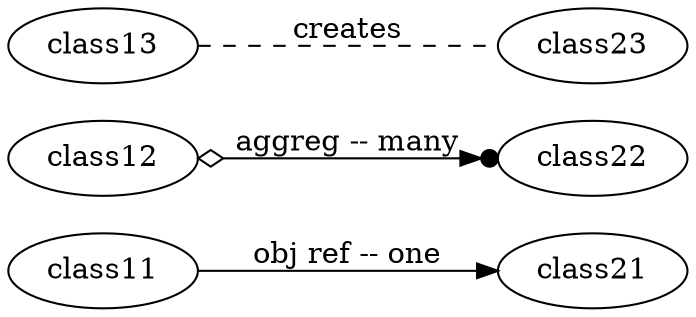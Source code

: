 digraph uml {
	rankdir = LR
	class11 -> class21 [ label="obj ref -- one" ]
	class12 -> class22 [ label="aggreg -- many" dir=both arrowtail=odiamond arrowhead=dotnormal ]
	class13 -> class23 [ label="creates" dir=none style=dashed ]
}
